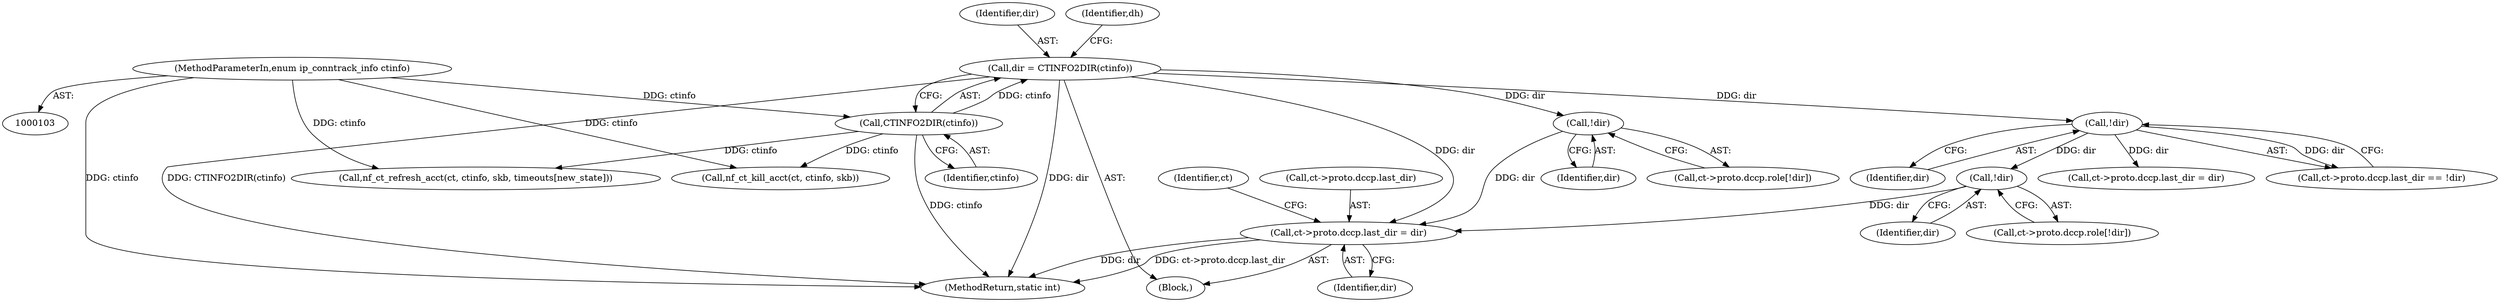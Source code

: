 digraph "0_linux_b22f5126a24b3b2f15448c3f2a254fc10cbc2b92_1@pointer" {
"1000403" [label="(Call,ct->proto.dccp.last_dir = dir)"];
"1000232" [label="(Call,!dir)"];
"1000118" [label="(Call,dir = CTINFO2DIR(ctinfo))"];
"1000120" [label="(Call,CTINFO2DIR(ctinfo))"];
"1000107" [label="(MethodParameterIn,enum ip_conntrack_info ctinfo)"];
"1000315" [label="(Call,!dir)"];
"1000290" [label="(Call,!dir)"];
"1000307" [label="(Call,ct->proto.dccp.role[!dir])"];
"1000343" [label="(Call,ct->proto.dccp.last_dir = dir)"];
"1000111" [label="(Block,)"];
"1000291" [label="(Identifier,dir)"];
"1000315" [label="(Call,!dir)"];
"1000232" [label="(Call,!dir)"];
"1000120" [label="(Call,CTINFO2DIR(ctinfo))"];
"1000451" [label="(MethodReturn,static int)"];
"1000119" [label="(Identifier,dir)"];
"1000118" [label="(Call,dir = CTINFO2DIR(ctinfo))"];
"1000129" [label="(Identifier,dh)"];
"1000411" [label="(Identifier,dir)"];
"1000159" [label="(Call,nf_ct_kill_acct(ct, ctinfo, skb))"];
"1000282" [label="(Call,ct->proto.dccp.last_dir == !dir)"];
"1000224" [label="(Call,ct->proto.dccp.role[!dir])"];
"1000442" [label="(Call,nf_ct_refresh_acct(ct, ctinfo, skb, timeouts[new_state]))"];
"1000107" [label="(MethodParameterIn,enum ip_conntrack_info ctinfo)"];
"1000403" [label="(Call,ct->proto.dccp.last_dir = dir)"];
"1000404" [label="(Call,ct->proto.dccp.last_dir)"];
"1000233" [label="(Identifier,dir)"];
"1000316" [label="(Identifier,dir)"];
"1000416" [label="(Identifier,ct)"];
"1000121" [label="(Identifier,ctinfo)"];
"1000290" [label="(Call,!dir)"];
"1000403" -> "1000111"  [label="AST: "];
"1000403" -> "1000411"  [label="CFG: "];
"1000404" -> "1000403"  [label="AST: "];
"1000411" -> "1000403"  [label="AST: "];
"1000416" -> "1000403"  [label="CFG: "];
"1000403" -> "1000451"  [label="DDG: dir"];
"1000403" -> "1000451"  [label="DDG: ct->proto.dccp.last_dir"];
"1000232" -> "1000403"  [label="DDG: dir"];
"1000315" -> "1000403"  [label="DDG: dir"];
"1000118" -> "1000403"  [label="DDG: dir"];
"1000232" -> "1000224"  [label="AST: "];
"1000232" -> "1000233"  [label="CFG: "];
"1000233" -> "1000232"  [label="AST: "];
"1000224" -> "1000232"  [label="CFG: "];
"1000118" -> "1000232"  [label="DDG: dir"];
"1000118" -> "1000111"  [label="AST: "];
"1000118" -> "1000120"  [label="CFG: "];
"1000119" -> "1000118"  [label="AST: "];
"1000120" -> "1000118"  [label="AST: "];
"1000129" -> "1000118"  [label="CFG: "];
"1000118" -> "1000451"  [label="DDG: CTINFO2DIR(ctinfo)"];
"1000118" -> "1000451"  [label="DDG: dir"];
"1000120" -> "1000118"  [label="DDG: ctinfo"];
"1000118" -> "1000290"  [label="DDG: dir"];
"1000120" -> "1000121"  [label="CFG: "];
"1000121" -> "1000120"  [label="AST: "];
"1000120" -> "1000451"  [label="DDG: ctinfo"];
"1000107" -> "1000120"  [label="DDG: ctinfo"];
"1000120" -> "1000159"  [label="DDG: ctinfo"];
"1000120" -> "1000442"  [label="DDG: ctinfo"];
"1000107" -> "1000103"  [label="AST: "];
"1000107" -> "1000451"  [label="DDG: ctinfo"];
"1000107" -> "1000159"  [label="DDG: ctinfo"];
"1000107" -> "1000442"  [label="DDG: ctinfo"];
"1000315" -> "1000307"  [label="AST: "];
"1000315" -> "1000316"  [label="CFG: "];
"1000316" -> "1000315"  [label="AST: "];
"1000307" -> "1000315"  [label="CFG: "];
"1000290" -> "1000315"  [label="DDG: dir"];
"1000290" -> "1000282"  [label="AST: "];
"1000290" -> "1000291"  [label="CFG: "];
"1000291" -> "1000290"  [label="AST: "];
"1000282" -> "1000290"  [label="CFG: "];
"1000290" -> "1000282"  [label="DDG: dir"];
"1000290" -> "1000343"  [label="DDG: dir"];
}
